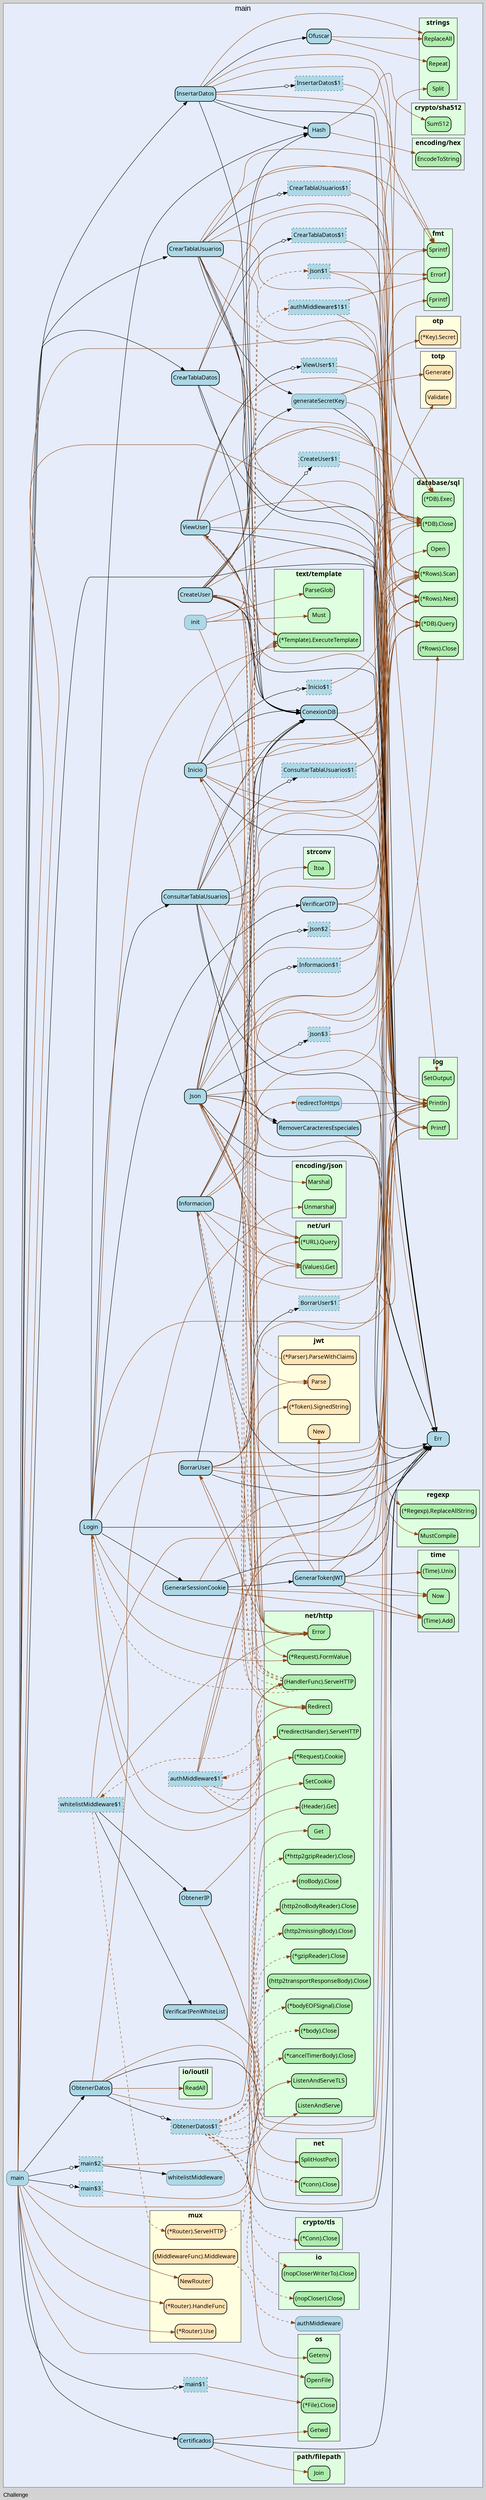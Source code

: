 digraph gocallvis {
    label="Challenge";
    labeljust="l";
    fontname="Arial";
    fontsize="14";
    rankdir="LR";
    bgcolor="lightgray";
    style="solid";
    penwidth="0.5";
    pad="0.0";
    nodesep="0.35";

    node [shape="box" style="filled,rounded" fillcolor="honeydew" fontname="Verdana" penwidth="1.0" margin="0.05,0.0"];
    edge [minlen="2"]

    subgraph "cluster_focus" {
        bgcolor="#e6ecfa";
label="main";
labelloc="t";
labeljust="c";
fontsize="18";
        
        "Challenge.Json$1" [ style="dotted,filled" tooltip="Challenge.Json$1 | defined in main.go:708\nat main.go:711: calling [fmt.Errorf]\nat main.go:709: calling [log.Println]" fillcolor="lightblue" label="Json$1" ]
        "Challenge.authMiddleware$1$1" [ fillcolor="lightblue" label="authMiddleware$1$1" style="dotted,filled" tooltip="Challenge.authMiddleware$1$1 | defined in main.go:254\nat main.go:256: calling [log.Println]\nat main.go:258: calling [fmt.Errorf]" ]
        "Challenge.Ofuscar" [ tooltip="Challenge.Ofuscar | defined in main.go:153\nat main.go:156: calling [strings.Repeat]\nat main.go:155: calling [strings.ReplaceAll]" fillcolor="lightblue" label="Ofuscar" penwidth="1.5" ]
        "Challenge.CreateUser" [ fillcolor="lightblue" label="CreateUser" penwidth="1.5" tooltip="Challenge.CreateUser | defined in main.go:458\nat main.go:461: calling [Challenge.ConexionDB]\nat main.go:462: calling [Challenge.CreateUser$1]\nat main.go:471: calling [Challenge.generateSecretKey]\nat main.go:465: calling [(*net/http.Request).FormValue]\nat main.go:466: calling [(*net/http.Request).FormValue]\nat main.go:467: calling [(*net/http.Request).FormValue]\nat main.go:468: calling [Challenge.Hash]\nat main.go:472: calling [Challenge.Err]\nat main.go:477: calling [Challenge.Err]\nat main.go:476: calling [log.Printf]\nat main.go:473: calling [fmt.Sprintf]\nat main.go:480: calling [(*text/template.Template).ExecuteTemplate]\nat main.go:482: calling [net/http.Error]\nat main.go:483: calling [log.Println]\nat main.go:469: calling [log.Println]\nat main.go:475: calling [(*database/sql.DB).Exec]" ]
        "Challenge.ConexionDB" [ penwidth="1.5" tooltip="Challenge.ConexionDB | defined in main.go:147\nat main.go:148: calling [database/sql.Open]\nat main.go:149: calling [log.Println]\nat main.go:150: calling [Challenge.Err]" fillcolor="lightblue" label="ConexionDB" ]
        "Challenge.Err" [ fillcolor="lightblue" label="Err" penwidth="1.5" tooltip="Challenge.Err | defined in main.go:142\nat main.go:144: calling [log.Println]" ]
        "Challenge.CreateUser$1" [ label="CreateUser$1" style="dotted,filled" tooltip="Challenge.CreateUser$1 | defined in main.go:462\nat main.go:463: calling [(*database/sql.DB).Close]" fillcolor="lightblue" ]
        "Challenge.Hash" [ fillcolor="lightblue" label="Hash" penwidth="1.5" tooltip="Challenge.Hash | defined in main.go:160\nat main.go:161: calling [crypto/sha512.Sum512]\nat main.go:162: calling [encoding/hex.EncodeToString]" ]
        "Challenge.generateSecretKey" [ penwidth="0.5" tooltip="Challenge.generateSecretKey | defined in main.go:304\nat main.go:311: calling [(*github.com/pquerna/otp.Key).Secret]\nat main.go:312: calling [(*github.com/pquerna/otp.Key).Secret]\nat main.go:314: calling [(*github.com/pquerna/otp.Key).Secret]\nat main.go:313: calling [log.Println]\nat main.go:305: calling [github.com/pquerna/otp/totp.Generate]\nat main.go:309: calling [Challenge.Err]" fillcolor="lightblue" label="generateSecretKey" ]
        "Challenge.Login" [ fillcolor="lightblue" label="Login" penwidth="1.5" tooltip="Challenge.Login | defined in main.go:205\nat main.go:217: calling [Challenge.GenerarSessionCookie]\nat main.go:214: calling [Challenge.VerificarOTP]\nat main.go:236: calling [(*text/template.Template).ExecuteTemplate]\nat main.go:220: calling [Challenge.Err]\nat main.go:226: calling [Challenge.Err]\nat main.go:212: calling [Challenge.ConsultarTablaUsuarios]\nat main.go:221: calling [net/http.Redirect]\nat main.go:227: calling [net/http.Redirect]\nat main.go:233: calling [log.Println]\nat main.go:211: calling [Challenge.Hash]\nat main.go:210: calling [log.Printf]\nat main.go:222: calling [log.Printf]\nat main.go:228: calling [log.Printf]\nat main.go:219: calling [net/http.SetCookie]\nat main.go:225: calling [net/http.SetCookie]\nat main.go:232: calling [net/http.Error]\nat main.go:207: calling [(*net/http.Request).FormValue]\nat main.go:208: calling [(*net/http.Request).FormValue]\nat main.go:209: calling [(*net/http.Request).FormValue]" ]
        "Challenge.ConsultarTablaUsuarios" [ fillcolor="lightblue" label="ConsultarTablaUsuarios" penwidth="1.5" tooltip="Challenge.ConsultarTablaUsuarios | defined in main.go:532\nat main.go:548: calling [(*database/sql.Rows).Scan]\nat main.go:547: calling [(*database/sql.Rows).Next]\nat main.go:543: calling [log.Printf]\nat main.go:552: calling [fmt.Sprintf]\nat main.go:553: calling [fmt.Sprintf]\nat main.go:554: calling [fmt.Sprintf]\nat main.go:533: calling [Challenge.ConexionDB]\nat main.go:544: calling [(*database/sql.DB).Query]\nat main.go:534: calling [Challenge.ConsultarTablaUsuarios$1]\nat main.go:545: calling [Challenge.Err]\nat main.go:549: calling [Challenge.Err]\nat main.go:538: calling [Challenge.RemoverCaracteresEspeciales]\nat main.go:554: calling [strconv.Itoa]" ]
        "Challenge.ConsultarTablaUsuarios$1" [ tooltip="Challenge.ConsultarTablaUsuarios$1 | defined in main.go:534\nat main.go:535: calling [(*database/sql.DB).Close]" fillcolor="lightblue" label="ConsultarTablaUsuarios$1" style="dotted,filled" ]
        "Challenge.RemoverCaracteresEspeciales" [ label="RemoverCaracteresEspeciales" penwidth="1.5" tooltip="Challenge.RemoverCaracteresEspeciales | defined in main.go:166\nat main.go:170: calling [log.Println]\nat main.go:168: calling [regexp.MustCompile]\nat main.go:169: calling [(*regexp.Regexp).ReplaceAllString]" fillcolor="lightblue" ]
        "Challenge.VerificarOTP" [ fillcolor="lightblue" label="VerificarOTP" penwidth="1.5" tooltip="Challenge.VerificarOTP | defined in main.go:316\nat main.go:323: calling [log.Println]\nat main.go:317: calling [github.com/pquerna/otp/totp.Validate]" ]
        "Challenge.GenerarTokenJWT" [ tooltip="Challenge.GenerarTokenJWT | defined in main.go:190\nat main.go:202: calling [log.Println]\nat main.go:200: calling [(*github.com/golang-jwt/jwt.Token).SignedString]\nat main.go:192: calling [github.com/golang-jwt/jwt.New]\nat main.go:198: calling [time.Now]\nat main.go:198: calling [(time.Time).Add]\nat main.go:201: calling [Challenge.Err]\nat main.go:198: calling [(time.Time).Unix]" fillcolor="lightblue" label="GenerarTokenJWT" penwidth="1.5" ]
        "Challenge.GenerarSessionCookie" [ tooltip="Challenge.GenerarSessionCookie | defined in main.go:173\nat main.go:175: calling [Challenge.GenerarTokenJWT]\nat main.go:184: calling [time.Now]\nat main.go:187: calling [log.Println]\nat main.go:184: calling [(time.Time).Add]\nat main.go:176: calling [Challenge.Err]" fillcolor="lightblue" label="GenerarSessionCookie" penwidth="1.5" ]
        "Challenge.Inicio" [ penwidth="1.5" tooltip="Challenge.Inicio | defined in main.go:606\nat main.go:613: calling [(*database/sql.DB).Query]\nat main.go:646: calling [(*text/template.Template).ExecuteTemplate]\nat main.go:615: calling [log.Println]\nat main.go:649: calling [log.Println]\nat main.go:617: calling [(*database/sql.Rows).Scan]\nat main.go:609: calling [Challenge.Inicio$1]\nat main.go:648: calling [net/http.Error]\nat main.go:616: calling [(*database/sql.Rows).Next]\nat main.go:608: calling [Challenge.ConexionDB]\nat main.go:614: calling [Challenge.Err]\nat main.go:618: calling [Challenge.Err]" fillcolor="lightblue" label="Inicio" ]
        "Challenge.Inicio$1" [ label="Inicio$1" style="dotted,filled" tooltip="Challenge.Inicio$1 | defined in main.go:609\nat main.go:610: calling [(*database/sql.DB).Close]" fillcolor="lightblue" ]
        "Challenge.Informacion" [ fillcolor="lightblue" label="Informacion" penwidth="1.5" tooltip="Challenge.Informacion | defined in main.go:652\nat main.go:654: calling [(net/url.Values).Get]\nat main.go:656: calling [Challenge.ConexionDB]\nat main.go:666: calling [(*database/sql.Rows).Scan]\nat main.go:657: calling [Challenge.Informacion$1]\nat main.go:665: calling [(*database/sql.Rows).Next]\nat main.go:695: calling [net/http.Error]\nat main.go:661: calling [(*database/sql.DB).Query]\nat main.go:654: calling [(*net/url.URL).Query]\nat main.go:693: calling [(*text/template.Template).ExecuteTemplate]\nat main.go:664: calling [log.Println]\nat main.go:696: calling [log.Println]\nat main.go:662: calling [Challenge.Err]\nat main.go:667: calling [Challenge.Err]" ]
        "Challenge.Informacion$1" [ style="dotted,filled" tooltip="Challenge.Informacion$1 | defined in main.go:657\nat main.go:658: calling [(*database/sql.DB).Close]" fillcolor="lightblue" label="Informacion$1" ]
        "Challenge.Json" [ fillcolor="lightblue" label="Json" penwidth="1.5" tooltip="Challenge.Json | defined in main.go:699\nat main.go:763: calling [encoding/json.Marshal]\nat main.go:702: calling [log.Println]\nat main.go:704: calling [log.Println]\nat main.go:718: calling [log.Println]\nat main.go:769: calling [log.Println]\nat main.go:724: calling [log.Println]\nat main.go:729: calling [log.Println]\nat main.go:731: calling [log.Printf]\nat main.go:705: calling [fmt.Fprintf]\nat main.go:765: calling [fmt.Fprintf]\nat main.go:700: calling [(*net/url.URL).Query]\nat main.go:701: calling [(*net/url.URL).Query]\nat main.go:742: calling [Challenge.Err]\nat main.go:751: calling [Challenge.Err]\nat main.go:764: calling [Challenge.Err]\nat main.go:741: calling [(*database/sql.DB).Query]\nat main.go:700: calling [(net/url.Values).Get]\nat main.go:701: calling [(net/url.Values).Get]\nat main.go:750: calling [(*database/sql.Rows).Scan]\nat main.go:736: calling [Challenge.ConexionDB]\nat main.go:708: calling [github.com/golang-jwt/jwt.Parse]\nat main.go:734: calling [Challenge.RemoverCaracteresEspeciales]\nat main.go:749: calling [(*database/sql.Rows).Next]\nat main.go:768: calling [net/http.Error]\nat main.go:737: calling [Challenge.Json$2]\nat main.go:743: calling [Challenge.Json$3]" ]
        "Challenge.Json$2" [ style="dotted,filled" tooltip="Challenge.Json$2 | defined in main.go:737\nat main.go:738: calling [(*database/sql.DB).Close]" fillcolor="lightblue" label="Json$2" ]
        "Challenge.Json$3" [ fillcolor="lightblue" label="Json$3" style="dotted,filled" tooltip="Challenge.Json$3 | defined in main.go:743\nat main.go:744: calling [(*database/sql.Rows).Close]" ]
        "Challenge.ViewUser" [ fillcolor="lightblue" label="ViewUser" penwidth="1.5" tooltip="Challenge.ViewUser | defined in main.go:486\nat main.go:488: calling [Challenge.ConexionDB]\nat main.go:498: calling [(*database/sql.Rows).Scan]\nat main.go:507: calling [(*text/template.Template).ExecuteTemplate]\nat main.go:492: calling [log.Println]\nat main.go:510: calling [log.Println]\nat main.go:495: calling [(*database/sql.DB).Query]\nat main.go:489: calling [Challenge.ViewUser$1]\nat main.go:496: calling [Challenge.Err]\nat main.go:499: calling [Challenge.Err]\nat main.go:497: calling [(*database/sql.Rows).Next]\nat main.go:509: calling [net/http.Error]" ]
        "Challenge.ViewUser$1" [ tooltip="Challenge.ViewUser$1 | defined in main.go:489\nat main.go:490: calling [(*database/sql.DB).Close]" fillcolor="lightblue" label="ViewUser$1" style="dotted,filled" ]
        "Challenge.BorrarUser" [ label="BorrarUser" penwidth="1.5" tooltip="Challenge.BorrarUser | defined in main.go:513\nat main.go:529: calling [log.Println]\nat main.go:518: calling [Challenge.BorrarUser$1]\nat main.go:515: calling [(*net/url.URL).Query]\nat main.go:516: calling [(*net/url.URL).Query]\nat main.go:517: calling [Challenge.ConexionDB]\nat main.go:528: calling [net/http.Error]\nat main.go:515: calling [(net/url.Values).Get]\nat main.go:516: calling [(net/url.Values).Get]\nat main.go:525: calling [net/http.Redirect]\nat main.go:522: calling [(*database/sql.DB).Query]\nat main.go:524: calling [log.Printf]\nat main.go:523: calling [Challenge.Err]" fillcolor="lightblue" ]
        "Challenge.BorrarUser$1" [ fillcolor="lightblue" label="BorrarUser$1" style="dotted,filled" tooltip="Challenge.BorrarUser$1 | defined in main.go:518\nat main.go:519: calling [(*database/sql.DB).Close]" ]
        "Challenge.redirectToHttps" [ fillcolor="lightblue" label="redirectToHttps" penwidth="0.5" tooltip="Challenge.redirectToHttps | defined in main.go:326\nat main.go:328: calling [log.Println]\nat main.go:327: calling [net/http.Redirect]" ]
        "Challenge.authMiddleware$1" [ fillcolor="lightblue" label="authMiddleware$1" style="dotted,filled" tooltip="Challenge.authMiddleware$1 | defined in main.go:239\nat main.go:247: calling [net/http.Redirect]\nat main.go:265: calling [net/http.Redirect]\nat main.go:271: calling [net/http.Redirect]\nat main.go:242: calling [(*net/http.Request).Cookie]\nat main.go:287: calling [(*net/http.redirectHandler).ServeHTTP]\nat main.go:243: calling [log.Println]\nat main.go:289: calling [log.Println]\nat main.go:248: calling [log.Println]\nat main.go:266: calling [log.Println]\nat main.go:272: calling [log.Println]\nat main.go:277: calling [log.Println]\nat main.go:282: calling [log.Println]\nat main.go:254: calling [github.com/golang-jwt/jwt.Parse]\nat main.go:284: calling [log.Printf]\nat main.go:287: calling [(net/http.HandlerFunc).ServeHTTP]" ]
        "Challenge.ObtenerIP" [ fillcolor="lightblue" label="ObtenerIP" penwidth="1.5" tooltip="Challenge.ObtenerIP | defined in main.go:781\nat main.go:784: calling [strings.Split]\nat main.go:782: calling [(net/http.Header).Get]\nat main.go:786: calling [net.SplitHostPort]" ]
        "Challenge.whitelistMiddleware$1" [ fillcolor="lightblue" label="whitelistMiddleware$1" style="dotted,filled" tooltip="Challenge.whitelistMiddleware$1 | defined in main.go:293\nat main.go:294: calling [Challenge.ObtenerIP]\nat main.go:295: calling [log.Printf]\nat main.go:301: calling [(*github.com/gorilla/mux.Router).ServeHTTP]\nat main.go:297: calling [net/http.Error]\nat main.go:296: calling [Challenge.VerificarIPenWhiteList]" ]
        "Challenge.VerificarIPenWhiteList" [ fillcolor="lightblue" label="VerificarIPenWhiteList" penwidth="1.5" tooltip="Challenge.VerificarIPenWhiteList | defined in main.go:792\nat main.go:805: calling [log.Printf]\nat main.go:801: calling [log.Printf]" ]
        "Challenge.authMiddleware" [ fillcolor="lightblue" label="authMiddleware" penwidth="0.5" tooltip="Challenge.authMiddleware | defined in main.go:238" ]
        "Challenge.init" [ fillcolor="lightblue" label="init" penwidth="0.5" tooltip="Challenge.init | defined in .:0\nat main.go:46: calling [text/template.Must]\nat main.go:28: calling [os.Getenv]\nat main.go:29: calling [os.Getenv]\nat main.go:30: calling [os.Getenv]\nat main.go:31: calling [os.Getenv]\nat main.go:32: calling [os.Getenv]\nat main.go:33: calling [os.Getenv]\nat main.go:34: calling [os.Getenv]\nat main.go:35: calling [os.Getenv]\nat main.go:36: calling [fmt.Sprintf]\nat main.go:46: calling [text/template.ParseGlob]" ]
        "Challenge.main" [ penwidth="0.5" tooltip="Challenge.main | defined in main.go:330\nat main.go:357: calling [Challenge.main$2]\nat main.go:339: calling [Challenge.ObtenerDatos]\nat main.go:334: calling [Challenge.main$1]\nat main.go:341: calling [Challenge.CrearTablaDatos]\nat main.go:345: calling [github.com/gorilla/mux.NewRouter]\nat main.go:347: calling [github.com/gorilla/mux.NewRouter]\nat main.go:360: calling [log.Println]\nat main.go:342: calling [Challenge.InsertarDatos]\nat main.go:333: calling [Challenge.Err]\nat main.go:332: calling [os.OpenFile]\nat main.go:340: calling [Challenge.CrearTablaUsuarios]\nat main.go:361: calling [Challenge.main$3]\nat main.go:346: calling [(*github.com/gorilla/mux.Router).Use]\nat main.go:337: calling [log.SetOutput]\nat main.go:343: calling [Challenge.Certificados]\nat main.go:349: calling [(*github.com/gorilla/mux.Router).HandleFunc]\nat main.go:350: calling [(*github.com/gorilla/mux.Router).HandleFunc]\nat main.go:351: calling [(*github.com/gorilla/mux.Router).HandleFunc]\nat main.go:352: calling [(*github.com/gorilla/mux.Router).HandleFunc]\nat main.go:353: calling [(*github.com/gorilla/mux.Router).HandleFunc]\nat main.go:354: calling [(*github.com/gorilla/mux.Router).HandleFunc]\nat main.go:355: calling [(*github.com/gorilla/mux.Router).HandleFunc]\nat main.go:364: calling [net/http.ListenAndServe]" fillcolor="lightblue" label="main" ]
        "Challenge.main$1" [ fillcolor="lightblue" label="main$1" style="dotted,filled" tooltip="Challenge.main$1 | defined in main.go:334\nat main.go:335: calling [(*os.File).Close]" ]
        "Challenge.ObtenerDatos" [ fillcolor="lightblue" label="ObtenerDatos" penwidth="1.5" tooltip="Challenge.ObtenerDatos | defined in main.go:367\nat main.go:369: calling [Challenge.Err]\nat main.go:375: calling [Challenge.Err]\nat main.go:378: calling [Challenge.Err]\nat main.go:370: calling [Challenge.ObtenerDatos$1]\nat main.go:374: calling [io/ioutil.ReadAll]\nat main.go:368: calling [net/http.Get]\nat main.go:376: calling [log.Printf]\nat main.go:377: calling [encoding/json.Unmarshal]" ]
        "Challenge.ObtenerDatos$1" [ fillcolor="lightblue" label="ObtenerDatos$1" style="dotted,filled" tooltip="Challenge.ObtenerDatos$1 | defined in main.go:370\nat main.go:371: calling [(net/http.http2missingBody).Close]\nat main.go:371: calling [(*net/http.bodyEOFSignal).Close]\nat main.go:371: calling [(*net.conn).Close]\nat main.go:371: calling [(*net/http.cancelTimerBody).Close]\nat main.go:371: calling [(net/http.http2transportResponseBody).Close]\nat main.go:371: calling [(io.nopCloserWriterTo).Close]\nat main.go:371: calling [(*net/http.body).Close]\nat main.go:371: calling [(io.nopCloser).Close]\nat main.go:371: calling [(*net/http.gzipReader).Close]\nat main.go:371: calling [(net/http.noBody).Close]\nat main.go:371: calling [(net/http.http2noBodyReader).Close]\nat main.go:371: calling [(*net/http.http2gzipReader).Close]\nat main.go:371: calling [(*crypto/tls.Conn).Close]" ]
        "Challenge.CrearTablaUsuarios" [ fillcolor="lightblue" label="CrearTablaUsuarios" penwidth="1.5" tooltip="Challenge.CrearTablaUsuarios | defined in main.go:414\nat main.go:435: calling [(*database/sql.Rows).Scan]\nat main.go:428: calling [Challenge.Err]\nat main.go:436: calling [Challenge.Err]\nat main.go:443: calling [Challenge.Err]\nat main.go:448: calling [Challenge.Err]\nat main.go:454: calling [Challenge.Err]\nat main.go:442: calling [Challenge.generateSecretKey]\nat main.go:419: calling [log.Println]\nat main.go:427: calling [(*database/sql.DB).Exec]\nat main.go:446: calling [(*database/sql.DB).Exec]\nat main.go:453: calling [(*database/sql.DB).Exec]\nat main.go:415: calling [Challenge.ConexionDB]\nat main.go:439: calling [fmt.Sprintf]\nat main.go:444: calling [fmt.Sprintf]\nat main.go:451: calling [fmt.Sprintf]\nat main.go:434: calling [(*database/sql.Rows).Next]\nat main.go:432: calling [(*database/sql.DB).Query]\nat main.go:440: calling [log.Printf]\nat main.go:447: calling [log.Printf]\nat main.go:452: calling [log.Printf]\nat main.go:416: calling [Challenge.CrearTablaUsuarios$1]" ]
        "Challenge.CrearTablaUsuarios$1" [ fillcolor="lightblue" label="CrearTablaUsuarios$1" style="dotted,filled" tooltip="Challenge.CrearTablaUsuarios$1 | defined in main.go:416\nat main.go:417: calling [(*database/sql.DB).Close]" ]
        "Challenge.CrearTablaDatos" [ tooltip="Challenge.CrearTablaDatos | defined in main.go:380\nat main.go:412: calling [Challenge.Err]\nat main.go:381: calling [Challenge.ConexionDB]\nat main.go:385: calling [log.Println]\nat main.go:382: calling [Challenge.CrearTablaDatos$1]\nat main.go:411: calling [(*database/sql.DB).Exec]" fillcolor="lightblue" label="CrearTablaDatos" penwidth="1.5" ]
        "Challenge.CrearTablaDatos$1" [ label="CrearTablaDatos$1" style="dotted,filled" tooltip="Challenge.CrearTablaDatos$1 | defined in main.go:382\nat main.go:383: calling [(*database/sql.DB).Close]" fillcolor="lightblue" ]
        "Challenge.InsertarDatos" [ label="InsertarDatos" penwidth="1.5" tooltip="Challenge.InsertarDatos | defined in main.go:558\nat main.go:574: calling [strings.ReplaceAll]\nat main.go:571: calling [Challenge.Ofuscar]\nat main.go:572: calling [Challenge.Ofuscar]\nat main.go:567: calling [log.Println]\nat main.go:565: calling [(*database/sql.DB).Exec]\nat main.go:600: calling [(*database/sql.DB).Exec]\nat main.go:560: calling [Challenge.ConexionDB]\nat main.go:577: calling [fmt.Sprintf]\nat main.go:566: calling [Challenge.Err]\nat main.go:601: calling [Challenge.Err]\nat main.go:561: calling [Challenge.InsertarDatos$1]\nat main.go:574: calling [Challenge.Hash]\nat main.go:575: calling [Challenge.Hash]" fillcolor="lightblue" ]
        "Challenge.InsertarDatos$1" [ style="dotted,filled" tooltip="Challenge.InsertarDatos$1 | defined in main.go:561\nat main.go:562: calling [(*database/sql.DB).Close]" fillcolor="lightblue" label="InsertarDatos$1" ]
        "Challenge.Certificados" [ fillcolor="lightblue" label="Certificados" penwidth="1.5" tooltip="Challenge.Certificados | defined in main.go:774\nat main.go:775: calling [os.Getwd]\nat main.go:776: calling [Challenge.Err]\nat main.go:777: calling [path/filepath.Join]\nat main.go:778: calling [path/filepath.Join]" ]
        "Challenge.main$2" [ fillcolor="lightblue" label="main$2" style="dotted,filled" tooltip="Challenge.main$2 | defined in main.go:357\nat main.go:358: calling [net/http.ListenAndServeTLS]\nat main.go:358: calling [Challenge.whitelistMiddleware]" ]
        "Challenge.whitelistMiddleware" [ fillcolor="lightblue" label="whitelistMiddleware" penwidth="0.5" tooltip="Challenge.whitelistMiddleware | defined in main.go:292" ]
        "Challenge.main$3" [ label="main$3" style="dotted,filled" tooltip="Challenge.main$3 | defined in main.go:361\nat main.go:362: calling [net/http.ListenAndServeTLS]" fillcolor="lightblue" ]
        
        subgraph "cluster_crypto/sha512" {
        label="crypto/sha512";
tooltip="package: crypto/sha512";
rank="sink";
URL="/?f=crypto/sha512";
penwidth="0.8";
fontsize="16";
style="filled";
fillcolor="#E0FFE1";
fontname="Tahoma bold";
        
        "crypto/sha512.Sum512" [ penwidth="1.5" tooltip="crypto/sha512.Sum512 | defined in sha512.go:343" fillcolor="#adedad" label="Sum512" ]
        
    }

        subgraph "cluster_crypto/tls" {
        rank="sink";
tooltip="package: crypto/tls";
fontsize="16";
fillcolor="#E0FFE1";
fontname="Tahoma bold";
label="crypto/tls";
URL="/?f=crypto/tls";
penwidth="0.8";
style="filled";
        
        "(*crypto/tls.Conn).Close" [ fillcolor="#adedad" label="(*Conn).Close" penwidth="1.5" tooltip="(*crypto/tls.Conn).Close | defined in conn.go:1346" ]
        
    }

        subgraph "cluster_database/sql" {
        style="filled";
fillcolor="#E0FFE1";
fontname="Tahoma bold";
rank="sink";
URL="/?f=database/sql";
tooltip="package: database/sql";
fontsize="16";
label="database/sql";
penwidth="0.8";
        
        "database/sql.Open" [ fillcolor="#adedad" label="Open" penwidth="1.5" tooltip="database/sql.Open | defined in sql.go:813" ]
        "(*database/sql.DB).Close" [ fillcolor="#adedad" label="(*DB).Close" penwidth="1.5" tooltip="(*database/sql.DB).Close | defined in sql.go:876" ]
        "(*database/sql.DB).Exec" [ penwidth="1.5" tooltip="(*database/sql.DB).Exec | defined in sql.go:1646" fillcolor="#adedad" label="(*DB).Exec" ]
        "(*database/sql.DB).Query" [ label="(*DB).Query" penwidth="1.5" tooltip="(*database/sql.DB).Query | defined in sql.go:1716" fillcolor="#adedad" ]
        "(*database/sql.Rows).Scan" [ fillcolor="#adedad" label="(*Rows).Scan" penwidth="1.5" tooltip="(*database/sql.Rows).Scan | defined in sql.go:3232" ]
        "(*database/sql.Rows).Next" [ fillcolor="#adedad" label="(*Rows).Next" penwidth="1.5" tooltip="(*database/sql.Rows).Next | defined in sql.go:2949" ]
        "(*database/sql.Rows).Close" [ tooltip="(*database/sql.Rows).Close | defined in sql.go:3269" fillcolor="#adedad" label="(*Rows).Close" penwidth="1.5" ]
        
    }

        subgraph "cluster_encoding/hex" {
        style="filled";
fillcolor="#E0FFE1";
tooltip="package: encoding/hex";
penwidth="0.8";
fontsize="16";
fontname="Tahoma bold";
rank="sink";
label="encoding/hex";
URL="/?f=encoding/hex";
        
        "encoding/hex.EncodeToString" [ fillcolor="#adedad" label="EncodeToString" penwidth="1.5" tooltip="encoding/hex.EncodeToString | defined in hex.go:106" ]
        
    }

        subgraph "cluster_encoding/json" {
        label="encoding/json";
URL="/?f=encoding/json";
fontsize="16";
fillcolor="#E0FFE1";
fontname="Tahoma bold";
rank="sink";
penwidth="0.8";
style="filled";
tooltip="package: encoding/json";
        
        "encoding/json.Marshal" [ penwidth="1.5" tooltip="encoding/json.Marshal | defined in encode.go:157" fillcolor="#adedad" label="Marshal" ]
        "encoding/json.Unmarshal" [ fillcolor="#adedad" label="Unmarshal" penwidth="1.5" tooltip="encoding/json.Unmarshal | defined in decode.go:97" ]
        
    }

        subgraph "cluster_fmt" {
        fillcolor="#E0FFE1";
fontname="Tahoma bold";
label="fmt";
URL="/?f=fmt";
tooltip="package: fmt";
penwidth="0.8";
style="filled";
rank="sink";
fontsize="16";
        
        "fmt.Errorf" [ tooltip="fmt.Errorf | defined in errors.go:22" fillcolor="#adedad" label="Errorf" penwidth="1.5" ]
        "fmt.Sprintf" [ tooltip="fmt.Sprintf | defined in print.go:237" fillcolor="#adedad" label="Sprintf" penwidth="1.5" ]
        "fmt.Fprintf" [ tooltip="fmt.Fprintf | defined in print.go:222" fillcolor="#adedad" label="Fprintf" penwidth="1.5" ]
        
    }

        subgraph "cluster_github.com/golang-jwt/jwt" {
        fontsize="16";
fontname="Tahoma bold";
rank="sink";
label="jwt";
URL="/?f=github.com/golang-jwt/jwt";
tooltip="package: github.com/golang-jwt/jwt";
penwidth="0.8";
fillcolor="lightyellow";
style="filled";
        
        "(*github.com/golang-jwt/jwt.Parser).ParseWithClaims" [ label="(*Parser).ParseWithClaims" penwidth="1.5" tooltip="(*github.com/golang-jwt/jwt.Parser).ParseWithClaims | defined in parser.go:23\nat parser.go:51: calling [Challenge.authMiddleware$1$1]\nat parser.go:51: calling [Challenge.Json$1]" fillcolor="moccasin" ]
        "github.com/golang-jwt/jwt.New" [ fillcolor="moccasin" label="New" penwidth="1.5" tooltip="github.com/golang-jwt/jwt.New | defined in token.go:33" ]
        "(*github.com/golang-jwt/jwt.Token).SignedString" [ fillcolor="moccasin" label="(*Token).SignedString" penwidth="1.5" tooltip="(*github.com/golang-jwt/jwt.Token).SignedString | defined in token.go:49" ]
        "github.com/golang-jwt/jwt.Parse" [ penwidth="1.5" tooltip="github.com/golang-jwt/jwt.Parse | defined in token.go:88" fillcolor="moccasin" label="Parse" ]
        
    }

        subgraph "cluster_github.com/gorilla/mux" {
        tooltip="package: github.com/gorilla/mux";
penwidth="0.8";
fontsize="16";
style="filled";
fontname="Tahoma bold";
fillcolor="lightyellow";
rank="sink";
label="mux";
URL="/?f=github.com/gorilla/mux";
        
        "(github.com/gorilla/mux.MiddlewareFunc).Middleware" [ fillcolor="moccasin" label="(MiddlewareFunc).Middleware" penwidth="1.5" tooltip="(github.com/gorilla/mux.MiddlewareFunc).Middleware | defined in middleware.go:19\nat middleware.go:20: calling [Challenge.authMiddleware]" ]
        "(*github.com/gorilla/mux.Router).ServeHTTP" [ fillcolor="moccasin" label="(*Router).ServeHTTP" penwidth="1.5" tooltip="(*github.com/gorilla/mux.Router).ServeHTTP | defined in mux.go:173\nat mux.go:210: calling [(net/http.HandlerFunc).ServeHTTP]" ]
        "github.com/gorilla/mux.NewRouter" [ fillcolor="moccasin" label="NewRouter" penwidth="1.5" tooltip="github.com/gorilla/mux.NewRouter | defined in mux.go:25" ]
        "(*github.com/gorilla/mux.Router).Use" [ penwidth="1.5" tooltip="(*github.com/gorilla/mux.Router).Use | defined in middleware.go:24" fillcolor="moccasin" label="(*Router).Use" ]
        "(*github.com/gorilla/mux.Router).HandleFunc" [ fillcolor="moccasin" label="(*Router).HandleFunc" penwidth="1.5" tooltip="(*github.com/gorilla/mux.Router).HandleFunc | defined in mux.go:298" ]
        
    }

        subgraph "cluster_github.com/pquerna/otp" {
        fillcolor="lightyellow";
label="otp";
penwidth="0.8";
style="filled";
fontname="Tahoma bold";
rank="sink";
URL="/?f=github.com/pquerna/otp";
tooltip="package: github.com/pquerna/otp";
fontsize="16";
        
        "(*github.com/pquerna/otp.Key).Secret" [ label="(*Key).Secret" penwidth="1.5" tooltip="(*github.com/pquerna/otp.Key).Secret | defined in otp.go:134" fillcolor="moccasin" ]
        
    }

        subgraph "cluster_github.com/pquerna/otp/totp" {
        fillcolor="lightyellow";
fontname="Tahoma bold";
rank="sink";
URL="/?f=github.com/pquerna/otp/totp";
tooltip="package: github.com/pquerna/otp/totp";
penwidth="0.8";
style="filled";
label="totp";
fontsize="16";
        
        "github.com/pquerna/otp/totp.Generate" [ fillcolor="moccasin" label="Generate" penwidth="1.5" tooltip="github.com/pquerna/otp/totp.Generate | defined in totp.go:154" ]
        "github.com/pquerna/otp/totp.Validate" [ fillcolor="moccasin" label="Validate" penwidth="1.5" tooltip="github.com/pquerna/otp/totp.Validate | defined in totp.go:37" ]
        
    }

        subgraph "cluster_io" {
        fillcolor="#E0FFE1";
fontname="Tahoma bold";
label="io";
tooltip="package: io";
style="filled";
fontsize="16";
rank="sink";
URL="/?f=io";
penwidth="0.8";
        
        "(io.nopCloser).Close" [ label="(nopCloser).Close" penwidth="1.5" tooltip="(io.nopCloser).Close | defined in io.go:678" fillcolor="#adedad" ]
        "(io.nopCloserWriterTo).Close" [ penwidth="1.5" tooltip="(io.nopCloserWriterTo).Close | defined in io.go:684" fillcolor="#adedad" label="(nopCloserWriterTo).Close" ]
        
    }

        subgraph "cluster_io/ioutil" {
        fontname="Tahoma bold";
penwidth="0.8";
style="filled";
fillcolor="#E0FFE1";
URL="/?f=io/ioutil";
tooltip="package: io/ioutil";
fontsize="16";
rank="sink";
label="io/ioutil";
        
        "io/ioutil.ReadAll" [ penwidth="1.5" tooltip="io/ioutil.ReadAll | defined in ioutil.go:26" fillcolor="#adedad" label="ReadAll" ]
        
    }

        subgraph "cluster_log" {
        fontsize="16";
style="filled";
rank="sink";
label="log";
penwidth="0.8";
fontname="Tahoma bold";
URL="/?f=log";
tooltip="package: log";
fillcolor="#E0FFE1";
        
        "log.Println" [ fillcolor="#adedad" label="Println" penwidth="1.5" tooltip="log.Println | defined in log.go:355" ]
        "log.Printf" [ fillcolor="#adedad" label="Printf" penwidth="1.5" tooltip="log.Printf | defined in log.go:346" ]
        "log.SetOutput" [ fillcolor="#adedad" label="SetOutput" penwidth="1.5" tooltip="log.SetOutput | defined in log.go:302" ]
        
    }

        subgraph "cluster_net" {
        penwidth="0.8";
style="filled";
fillcolor="#E0FFE1";
rank="sink";
fontsize="16";
fontname="Tahoma bold";
label="net";
URL="/?f=net";
tooltip="package: net";
        
        "net.SplitHostPort" [ tooltip="net.SplitHostPort | defined in ipsock.go:164" fillcolor="#adedad" label="SplitHostPort" penwidth="1.5" ]
        "(*net.conn).Close" [ fillcolor="#adedad" label="(*conn).Close" penwidth="1.5" tooltip="(*net.conn).Close | defined in net.go:203" ]
        
    }

        subgraph "cluster_net/http" {
        label="net/http";
tooltip="package: net/http";
penwidth="0.8";
fontsize="16";
style="filled";
fillcolor="#E0FFE1";
fontname="Tahoma bold";
rank="sink";
URL="/?f=net/http";
        
        "net/http.Error" [ fillcolor="#adedad" label="Error" penwidth="1.5" tooltip="net/http.Error | defined in server.go:2131" ]
        "(*net/http.Request).FormValue" [ fillcolor="#adedad" label="(*Request).FormValue" penwidth="1.5" tooltip="(*net/http.Request).FormValue | defined in request.go:1370" ]
        "net/http.SetCookie" [ fillcolor="#adedad" label="SetCookie" penwidth="1.5" tooltip="net/http.SetCookie | defined in cookie.go:169" ]
        "net/http.Redirect" [ fillcolor="#adedad" label="Redirect" penwidth="1.5" tooltip="net/http.Redirect | defined in server.go:2182" ]
        "(net/http.HandlerFunc).ServeHTTP" [ tooltip="(net/http.HandlerFunc).ServeHTTP | defined in server.go:2121\nat server.go:2122: calling [Challenge.whitelistMiddleware$1]\nat server.go:2122: calling [Challenge.Informacion]\nat server.go:2122: calling [Challenge.redirectToHttps]\nat server.go:2122: calling [Challenge.Inicio]\nat server.go:2122: calling [Challenge.Login]\nat server.go:2122: calling [Challenge.CreateUser]\nat server.go:2122: calling [Challenge.BorrarUser]\nat server.go:2122: calling [Challenge.ViewUser]\nat server.go:2122: calling [Challenge.Json]\nat server.go:2122: calling [Challenge.authMiddleware$1]" fillcolor="#adedad" label="(HandlerFunc).ServeHTTP" penwidth="1.5" ]
        "(*net/http.Request).Cookie" [ fillcolor="#adedad" label="(*Request).Cookie" penwidth="1.5" tooltip="(*net/http.Request).Cookie | defined in request.go:421" ]
        "(*net/http.redirectHandler).ServeHTTP" [ fillcolor="#adedad" label="(*redirectHandler).ServeHTTP" penwidth="1.5" tooltip="(*net/http.redirectHandler).ServeHTTP | defined in server.go:2257" ]
        "(net/http.Header).Get" [ label="(Header).Get" penwidth="1.5" tooltip="(net/http.Header).Get | defined in header.go:49" fillcolor="#adedad" ]
        "net/http.Get" [ fillcolor="#adedad" label="Get" penwidth="1.5" tooltip="net/http.Get | defined in client.go:448" ]
        "(*net/http.body).Close" [ fillcolor="#adedad" label="(*body).Close" penwidth="1.5" tooltip="(*net/http.body).Close | defined in transfer.go:967" ]
        "(*net/http.bodyEOFSignal).Close" [ fillcolor="#adedad" label="(*bodyEOFSignal).Close" penwidth="1.5" tooltip="(*net/http.bodyEOFSignal).Close | defined in transport.go:2804" ]
        "(net/http.http2transportResponseBody).Close" [ tooltip="(net/http.http2transportResponseBody).Close | defined in h2_bundle.go:9528" fillcolor="#adedad" label="(http2transportResponseBody).Close" penwidth="1.5" ]
        "(*net/http.gzipReader).Close" [ fillcolor="#adedad" label="(*gzipReader).Close" penwidth="1.5" tooltip="(*net/http.gzipReader).Close | defined in transport.go:2859" ]
        "(net/http.http2missingBody).Close" [ label="(http2missingBody).Close" penwidth="1.5" tooltip="(net/http.http2missingBody).Close | defined in h2_bundle.go:9981" fillcolor="#adedad" ]
        "(net/http.http2noBodyReader).Close" [ fillcolor="#adedad" label="(http2noBodyReader).Close" penwidth="1.5" tooltip="(net/http.http2noBodyReader).Close | defined in h2_bundle.go:9975" ]
        "(net/http.noBody).Close" [ penwidth="1.5" tooltip="(net/http.noBody).Close | defined in http.go:109" fillcolor="#adedad" label="(noBody).Close" ]
        "(*net/http.http2gzipReader).Close" [ fillcolor="#adedad" label="(*http2gzipReader).Close" penwidth="1.5" tooltip="(*net/http.http2gzipReader).Close | defined in h2_bundle.go:10023" ]
        "(*net/http.cancelTimerBody).Close" [ tooltip="(*net/http.cancelTimerBody).Close | defined in client.go:971" fillcolor="#adedad" label="(*cancelTimerBody).Close" penwidth="1.5" ]
        "net/http.ListenAndServeTLS" [ penwidth="1.5" tooltip="net/http.ListenAndServeTLS | defined in server.go:3250" fillcolor="#adedad" label="ListenAndServeTLS" ]
        "net/http.ListenAndServe" [ tooltip="net/http.ListenAndServe | defined in server.go:3240" fillcolor="#adedad" label="ListenAndServe" penwidth="1.5" ]
        
    }

        subgraph "cluster_net/url" {
        penwidth="0.8";
style="filled";
rank="sink";
tooltip="package: net/url";
fontsize="16";
fillcolor="#E0FFE1";
fontname="Tahoma bold";
label="net/url";
URL="/?f=net/url";
        
        "(*net/url.URL).Query" [ fillcolor="#adedad" label="(*URL).Query" penwidth="1.5" tooltip="(*net/url.URL).Query | defined in url.go:1117" ]
        "(net/url.Values).Get" [ fillcolor="#adedad" label="(Values).Get" penwidth="1.5" tooltip="(net/url.Values).Get | defined in url.go:885" ]
        
    }

        subgraph "cluster_os" {
        fontsize="16";
fontname="Tahoma bold";
rank="sink";
penwidth="0.8";
style="filled";
fillcolor="#E0FFE1";
label="os";
URL="/?f=os";
tooltip="package: os";
        
        "os.Getenv" [ tooltip="os.Getenv | defined in env.go:101" fillcolor="#adedad" label="Getenv" penwidth="1.5" ]
        "os.OpenFile" [ fillcolor="#adedad" label="OpenFile" penwidth="1.5" tooltip="os.OpenFile | defined in file.go:324" ]
        "(*os.File).Close" [ tooltip="(*os.File).Close | defined in file_posix.go:21" fillcolor="#adedad" label="(*File).Close" penwidth="1.5" ]
        "os.Getwd" [ penwidth="1.5" tooltip="os.Getwd | defined in getwd.go:22" fillcolor="#adedad" label="Getwd" ]
        
    }

        subgraph "cluster_path/filepath" {
        tooltip="package: path/filepath";
penwidth="0.8";
fontsize="16";
style="filled";
rank="sink";
URL="/?f=path/filepath";
fillcolor="#E0FFE1";
fontname="Tahoma bold";
label="path/filepath";
        
        "path/filepath.Join" [ fillcolor="#adedad" label="Join" penwidth="1.5" tooltip="path/filepath.Join | defined in path.go:265" ]
        
    }

        subgraph "cluster_regexp" {
        URL="/?f=regexp";
fontsize="16";
style="filled";
fontname="Tahoma bold";
rank="sink";
label="regexp";
penwidth="0.8";
fillcolor="#E0FFE1";
tooltip="package: regexp";
        
        "regexp.MustCompile" [ fillcolor="#adedad" label="MustCompile" penwidth="1.5" tooltip="regexp.MustCompile | defined in regexp.go:316" ]
        "(*regexp.Regexp).ReplaceAllString" [ fillcolor="#adedad" label="(*Regexp).ReplaceAllString" penwidth="1.5" tooltip="(*regexp.Regexp).ReplaceAllString | defined in regexp.go:578" ]
        
    }

        subgraph "cluster_strconv" {
        style="filled";
fontname="Tahoma bold";
rank="sink";
label="strconv";
tooltip="package: strconv";
penwidth="0.8";
fontsize="16";
fillcolor="#E0FFE1";
URL="/?f=strconv";
        
        "strconv.Itoa" [ fillcolor="#adedad" label="Itoa" penwidth="1.5" tooltip="strconv.Itoa | defined in itoa.go:34" ]
        
    }

        subgraph "cluster_strings" {
        fontsize="16";
fillcolor="#E0FFE1";
label="strings";
URL="/?f=strings";
tooltip="package: strings";
penwidth="0.8";
style="filled";
fontname="Tahoma bold";
rank="sink";
        
        "strings.ReplaceAll" [ fillcolor="#adedad" label="ReplaceAll" penwidth="1.5" tooltip="strings.ReplaceAll | defined in strings.go:1088" ]
        "strings.Repeat" [ fillcolor="#adedad" label="Repeat" penwidth="1.5" tooltip="strings.Repeat | defined in strings.go:525" ]
        "strings.Split" [ tooltip="strings.Split | defined in strings.go:305" fillcolor="#adedad" label="Split" penwidth="1.5" ]
        
    }

        subgraph "cluster_text/template" {
        rank="sink";
URL="/?f=text/template";
tooltip="package: text/template";
penwidth="0.8";
fontsize="16";
style="filled";
fontname="Tahoma bold";
fillcolor="#E0FFE1";
label="text/template";
        
        "(*text/template.Template).ExecuteTemplate" [ fillcolor="#adedad" label="(*Template).ExecuteTemplate" penwidth="1.5" tooltip="(*text/template.Template).ExecuteTemplate | defined in exec.go:188" ]
        "text/template.ParseGlob" [ fillcolor="#adedad" label="ParseGlob" penwidth="1.5" tooltip="text/template.ParseGlob | defined in helper.go:105" ]
        "text/template.Must" [ fillcolor="#adedad" label="Must" penwidth="1.5" tooltip="text/template.Must | defined in helper.go:24" ]
        
    }

        subgraph "cluster_time" {
        fontsize="16";
fontname="Tahoma bold";
tooltip="package: time";
penwidth="0.8";
style="filled";
fillcolor="#E0FFE1";
rank="sink";
label="time";
URL="/?f=time";
        
        "time.Now" [ penwidth="1.5" tooltip="time.Now | defined in time.go:1110" fillcolor="#adedad" label="Now" ]
        "(time.Time).Add" [ fillcolor="#adedad" label="(Time).Add" penwidth="1.5" tooltip="(time.Time).Add | defined in time.go:856" ]
        "(time.Time).Unix" [ penwidth="1.5" tooltip="(time.Time).Unix | defined in time.go:1192" fillcolor="#adedad" label="(Time).Unix" ]
        
    }

    }

    "Challenge.GenerarTokenJWT" -> "log.Println" [ color="saddlebrown" tooltip="at main.go:202: calling [log.Println]" ]
    "Challenge.Informacion" -> "(net/url.Values).Get" [ color="saddlebrown" tooltip="at main.go:654: calling [(net/url.Values).Get]" ]
    "Challenge.ViewUser" -> "Challenge.ConexionDB" [ tooltip="at main.go:488: calling [Challenge.ConexionDB]" ]
    "Challenge.ViewUser" -> "(*database/sql.Rows).Scan" [ color="saddlebrown" tooltip="at main.go:498: calling [(*database/sql.Rows).Scan]" ]
    "Challenge.Login" -> "Challenge.GenerarSessionCookie" [ tooltip="at main.go:217: calling [Challenge.GenerarSessionCookie]" ]
    "(net/http.HandlerFunc).ServeHTTP" -> "Challenge.whitelistMiddleware$1" [ style="dashed" color="saddlebrown" tooltip="at server.go:2122: calling [Challenge.whitelistMiddleware$1]" ]
    "Challenge.main$3" -> "net/http.ListenAndServeTLS" [ color="saddlebrown" tooltip="at main.go:362: calling [net/http.ListenAndServeTLS]" ]
    "Challenge.ObtenerDatos$1" -> "(net/http.http2missingBody).Close" [ style="dashed" color="saddlebrown" tooltip="at main.go:371: calling [(net/http.http2missingBody).Close]" ]
    "Challenge.ConsultarTablaUsuarios" -> "(*database/sql.Rows).Scan" [ tooltip="at main.go:548: calling [(*database/sql.Rows).Scan]" color="saddlebrown" ]
    "Challenge.Login" -> "Challenge.VerificarOTP" [ tooltip="at main.go:214: calling [Challenge.VerificarOTP]" ]
    "Challenge.Login" -> "(*text/template.Template).ExecuteTemplate" [ color="saddlebrown" tooltip="at main.go:236: calling [(*text/template.Template).ExecuteTemplate]" ]
    "Challenge.Informacion" -> "Challenge.ConexionDB" [ tooltip="at main.go:656: calling [Challenge.ConexionDB]" ]
    "Challenge.authMiddleware$1" -> "net/http.Redirect" [ color="saddlebrown" tooltip="at main.go:247: calling [net/http.Redirect]\nat main.go:265: calling [net/http.Redirect]\nat main.go:271: calling [net/http.Redirect]" ]
    "(github.com/gorilla/mux.MiddlewareFunc).Middleware" -> "Challenge.authMiddleware" [ style="dashed" color="saddlebrown" tooltip="at middleware.go:20: calling [Challenge.authMiddleware]" ]
    "Challenge.ObtenerDatos" -> "Challenge.Err" [ tooltip="at main.go:369: calling [Challenge.Err]\nat main.go:375: calling [Challenge.Err]\nat main.go:378: calling [Challenge.Err]" ]
    "Challenge.CrearTablaUsuarios" -> "(*database/sql.Rows).Scan" [ color="saddlebrown" tooltip="at main.go:435: calling [(*database/sql.Rows).Scan]" ]
    "Challenge.Inicio" -> "(*database/sql.DB).Query" [ color="saddlebrown" tooltip="at main.go:613: calling [(*database/sql.DB).Query]" ]
    "Challenge.ObtenerDatos$1" -> "(*net/http.bodyEOFSignal).Close" [ color="saddlebrown" tooltip="at main.go:371: calling [(*net/http.bodyEOFSignal).Close]" style="dashed" ]
    "Challenge.CrearTablaDatos" -> "Challenge.Err" [ tooltip="at main.go:412: calling [Challenge.Err]" ]
    "Challenge.Json" -> "encoding/json.Marshal" [ color="saddlebrown" tooltip="at main.go:763: calling [encoding/json.Marshal]" ]
    "Challenge.BorrarUser" -> "log.Println" [ color="saddlebrown" tooltip="at main.go:529: calling [log.Println]" ]
    "Challenge.ObtenerDatos" -> "Challenge.ObtenerDatos$1" [ arrowhead="normalnoneodiamond" tooltip="at main.go:370: calling [Challenge.ObtenerDatos$1]" ]
    "Challenge.InsertarDatos" -> "strings.ReplaceAll" [ color="saddlebrown" tooltip="at main.go:574: calling [strings.ReplaceAll]" ]
    "Challenge.authMiddleware$1$1" -> "log.Println" [ color="saddlebrown" tooltip="at main.go:256: calling [log.Println]" ]
    "Challenge.CreateUser" -> "Challenge.ConexionDB" [ tooltip="at main.go:461: calling [Challenge.ConexionDB]" ]
    "Challenge.Login" -> "Challenge.Err" [ tooltip="at main.go:220: calling [Challenge.Err]\nat main.go:226: calling [Challenge.Err]" ]
    "Challenge.Inicio" -> "(*text/template.Template).ExecuteTemplate" [ tooltip="at main.go:646: calling [(*text/template.Template).ExecuteTemplate]" color="saddlebrown" ]
    "(net/http.HandlerFunc).ServeHTTP" -> "Challenge.Informacion" [ style="dashed" color="saddlebrown" tooltip="at server.go:2122: calling [Challenge.Informacion]" ]
    "Challenge.ObtenerDatos$1" -> "(*net.conn).Close" [ color="saddlebrown" tooltip="at main.go:371: calling [(*net.conn).Close]" style="dashed" ]
    "Challenge.InsertarDatos" -> "Challenge.Ofuscar" [ tooltip="at main.go:571: calling [Challenge.Ofuscar]\nat main.go:572: calling [Challenge.Ofuscar]" ]
    "Challenge.main" -> "Challenge.main$2" [ arrowhead="normalnoneodot" tooltip="at main.go:357: calling [Challenge.main$2]" ]
    "Challenge.Informacion$1" -> "(*database/sql.DB).Close" [ color="saddlebrown" tooltip="at main.go:658: calling [(*database/sql.DB).Close]" ]
    "Challenge.BorrarUser" -> "Challenge.BorrarUser$1" [ arrowhead="normalnoneodiamond" tooltip="at main.go:518: calling [Challenge.BorrarUser$1]" ]
    "Challenge.ConsultarTablaUsuarios" -> "(*database/sql.Rows).Next" [ color="saddlebrown" tooltip="at main.go:547: calling [(*database/sql.Rows).Next]" ]
    "Challenge.VerificarOTP" -> "log.Println" [ color="saddlebrown" tooltip="at main.go:323: calling [log.Println]" ]
    "Challenge.init" -> "text/template.Must" [ color="saddlebrown" tooltip="at main.go:46: calling [text/template.Must]" ]
    "Challenge.main" -> "Challenge.ObtenerDatos" [ tooltip="at main.go:339: calling [Challenge.ObtenerDatos]" ]
    "Challenge.Json" -> "log.Println" [ color="saddlebrown" tooltip="at main.go:702: calling [log.Println]\nat main.go:704: calling [log.Println]\nat main.go:718: calling [log.Println]\nat main.go:769: calling [log.Println]\nat main.go:724: calling [log.Println]\nat main.go:729: calling [log.Println]" ]
    "(*github.com/golang-jwt/jwt.Parser).ParseWithClaims" -> "Challenge.authMiddleware$1$1" [ style="dashed" color="saddlebrown" tooltip="at parser.go:51: calling [Challenge.authMiddleware$1$1]" ]
    "Challenge.Inicio" -> "log.Println" [ color="saddlebrown" tooltip="at main.go:615: calling [log.Println]\nat main.go:649: calling [log.Println]" ]
    "Challenge.Informacion" -> "(*database/sql.Rows).Scan" [ color="saddlebrown" tooltip="at main.go:666: calling [(*database/sql.Rows).Scan]" ]
    "Challenge.Json" -> "log.Printf" [ color="saddlebrown" tooltip="at main.go:731: calling [log.Printf]" ]
    "Challenge.ViewUser" -> "(*text/template.Template).ExecuteTemplate" [ color="saddlebrown" tooltip="at main.go:507: calling [(*text/template.Template).ExecuteTemplate]" ]
    "Challenge.CrearTablaUsuarios" -> "Challenge.Err" [ tooltip="at main.go:428: calling [Challenge.Err]\nat main.go:436: calling [Challenge.Err]\nat main.go:443: calling [Challenge.Err]\nat main.go:448: calling [Challenge.Err]\nat main.go:454: calling [Challenge.Err]" ]
    "Challenge.authMiddleware$1" -> "(*net/http.Request).Cookie" [ tooltip="at main.go:242: calling [(*net/http.Request).Cookie]" color="saddlebrown" ]
    "Challenge.Json" -> "fmt.Fprintf" [ color="saddlebrown" tooltip="at main.go:705: calling [fmt.Fprintf]\nat main.go:765: calling [fmt.Fprintf]" ]
    "Challenge.main" -> "Challenge.main$1" [ arrowhead="normalnoneodiamond" tooltip="at main.go:334: calling [Challenge.main$1]" ]
    "Challenge.ObtenerDatos" -> "io/ioutil.ReadAll" [ color="saddlebrown" tooltip="at main.go:374: calling [io/ioutil.ReadAll]" ]
    "Challenge.main" -> "Challenge.CrearTablaDatos" [ tooltip="at main.go:341: calling [Challenge.CrearTablaDatos]" ]
    "Challenge.generateSecretKey" -> "(*github.com/pquerna/otp.Key).Secret" [ tooltip="at main.go:311: calling [(*github.com/pquerna/otp.Key).Secret]\nat main.go:312: calling [(*github.com/pquerna/otp.Key).Secret]\nat main.go:314: calling [(*github.com/pquerna/otp.Key).Secret]" color="saddlebrown" ]
    "Challenge.ObtenerDatos" -> "net/http.Get" [ color="saddlebrown" tooltip="at main.go:368: calling [net/http.Get]" ]
    "Challenge.CreateUser" -> "Challenge.CreateUser$1" [ tooltip="at main.go:462: calling [Challenge.CreateUser$1]" arrowhead="normalnoneodiamond" ]
    "Challenge.GenerarSessionCookie" -> "Challenge.GenerarTokenJWT" [ tooltip="at main.go:175: calling [Challenge.GenerarTokenJWT]" ]
    "Challenge.BorrarUser" -> "(*net/url.URL).Query" [ color="saddlebrown" tooltip="at main.go:515: calling [(*net/url.URL).Query]\nat main.go:516: calling [(*net/url.URL).Query]" ]
    "Challenge.BorrarUser" -> "Challenge.ConexionDB" [ tooltip="at main.go:517: calling [Challenge.ConexionDB]" ]
    "(net/http.HandlerFunc).ServeHTTP" -> "Challenge.redirectToHttps" [ style="dashed" color="saddlebrown" tooltip="at server.go:2122: calling [Challenge.redirectToHttps]" ]
    "Challenge.ObtenerDatos$1" -> "(*net/http.cancelTimerBody).Close" [ style="dashed" color="saddlebrown" tooltip="at main.go:371: calling [(*net/http.cancelTimerBody).Close]" ]
    "Challenge.Login" -> "Challenge.ConsultarTablaUsuarios" [ tooltip="at main.go:212: calling [Challenge.ConsultarTablaUsuarios]" ]
    "Challenge.GenerarSessionCookie" -> "time.Now" [ color="saddlebrown" tooltip="at main.go:184: calling [time.Now]" ]
    "Challenge.ObtenerDatos" -> "log.Printf" [ color="saddlebrown" tooltip="at main.go:376: calling [log.Printf]" ]
    "Challenge.GenerarSessionCookie" -> "log.Println" [ color="saddlebrown" tooltip="at main.go:187: calling [log.Println]" ]
    "Challenge.CreateUser" -> "Challenge.generateSecretKey" [ tooltip="at main.go:471: calling [Challenge.generateSecretKey]" ]
    "Challenge.Informacion" -> "Challenge.Informacion$1" [ arrowhead="normalnoneodiamond" tooltip="at main.go:657: calling [Challenge.Informacion$1]" ]
    "Challenge.Informacion" -> "(*database/sql.Rows).Next" [ color="saddlebrown" tooltip="at main.go:665: calling [(*database/sql.Rows).Next]" ]
    "Challenge.Json" -> "(*net/url.URL).Query" [ color="saddlebrown" tooltip="at main.go:700: calling [(*net/url.URL).Query]\nat main.go:701: calling [(*net/url.URL).Query]" ]
    "Challenge.ViewUser" -> "log.Println" [ color="saddlebrown" tooltip="at main.go:492: calling [log.Println]\nat main.go:510: calling [log.Println]" ]
    "Challenge.VerificarIPenWhiteList" -> "log.Printf" [ tooltip="at main.go:805: calling [log.Printf]\nat main.go:801: calling [log.Printf]" color="saddlebrown" ]
    "Challenge.Certificados" -> "os.Getwd" [ color="saddlebrown" tooltip="at main.go:775: calling [os.Getwd]" ]
    "Challenge.CreateUser$1" -> "(*database/sql.DB).Close" [ tooltip="at main.go:463: calling [(*database/sql.DB).Close]" color="saddlebrown" ]
    "Challenge.Inicio" -> "(*database/sql.Rows).Scan" [ color="saddlebrown" tooltip="at main.go:617: calling [(*database/sql.Rows).Scan]" ]
    "Challenge.Json" -> "Challenge.Err" [ tooltip="at main.go:742: calling [Challenge.Err]\nat main.go:751: calling [Challenge.Err]\nat main.go:764: calling [Challenge.Err]" ]
    "Challenge.Login" -> "net/http.Redirect" [ color="saddlebrown" tooltip="at main.go:221: calling [net/http.Redirect]\nat main.go:227: calling [net/http.Redirect]" ]
    "Challenge.ObtenerDatos$1" -> "(net/http.http2transportResponseBody).Close" [ color="saddlebrown" tooltip="at main.go:371: calling [(net/http.http2transportResponseBody).Close]" style="dashed" ]
    "Challenge.ObtenerDatos$1" -> "(io.nopCloserWriterTo).Close" [ style="dashed" color="saddlebrown" tooltip="at main.go:371: calling [(io.nopCloserWriterTo).Close]" ]
    "Challenge.Json" -> "(*database/sql.DB).Query" [ color="saddlebrown" tooltip="at main.go:741: calling [(*database/sql.DB).Query]" ]
    "Challenge.Ofuscar" -> "strings.Repeat" [ color="saddlebrown" tooltip="at main.go:156: calling [strings.Repeat]" ]
    "Challenge.RemoverCaracteresEspeciales" -> "log.Println" [ color="saddlebrown" tooltip="at main.go:170: calling [log.Println]" ]
    "Challenge.GenerarTokenJWT" -> "(*github.com/golang-jwt/jwt.Token).SignedString" [ color="saddlebrown" tooltip="at main.go:200: calling [(*github.com/golang-jwt/jwt.Token).SignedString]" ]
    "Challenge.BorrarUser" -> "net/http.Error" [ color="saddlebrown" tooltip="at main.go:528: calling [net/http.Error]" ]
    "Challenge.main" -> "github.com/gorilla/mux.NewRouter" [ color="saddlebrown" tooltip="at main.go:345: calling [github.com/gorilla/mux.NewRouter]\nat main.go:347: calling [github.com/gorilla/mux.NewRouter]" ]
    "Challenge.Certificados" -> "Challenge.Err" [ tooltip="at main.go:776: calling [Challenge.Err]" ]
    "Challenge.generateSecretKey" -> "log.Println" [ color="saddlebrown" tooltip="at main.go:313: calling [log.Println]" ]
    "Challenge.RemoverCaracteresEspeciales" -> "regexp.MustCompile" [ color="saddlebrown" tooltip="at main.go:168: calling [regexp.MustCompile]" ]
    "Challenge.GenerarTokenJWT" -> "github.com/golang-jwt/jwt.New" [ color="saddlebrown" tooltip="at main.go:192: calling [github.com/golang-jwt/jwt.New]" ]
    "Challenge.Inicio" -> "Challenge.Inicio$1" [ tooltip="at main.go:609: calling [Challenge.Inicio$1]" arrowhead="normalnoneodiamond" ]
    "Challenge.BorrarUser" -> "(net/url.Values).Get" [ color="saddlebrown" tooltip="at main.go:515: calling [(net/url.Values).Get]\nat main.go:516: calling [(net/url.Values).Get]" ]
    "Challenge.redirectToHttps" -> "log.Println" [ color="saddlebrown" tooltip="at main.go:328: calling [log.Println]" ]
    "Challenge.CrearTablaUsuarios$1" -> "(*database/sql.DB).Close" [ color="saddlebrown" tooltip="at main.go:417: calling [(*database/sql.DB).Close]" ]
    "Challenge.Json" -> "(net/url.Values).Get" [ color="saddlebrown" tooltip="at main.go:700: calling [(net/url.Values).Get]\nat main.go:701: calling [(net/url.Values).Get]" ]
    "Challenge.Json" -> "(*database/sql.Rows).Scan" [ color="saddlebrown" tooltip="at main.go:750: calling [(*database/sql.Rows).Scan]" ]
    "Challenge.InsertarDatos" -> "log.Println" [ color="saddlebrown" tooltip="at main.go:567: calling [log.Println]" ]
    "Challenge.Err" -> "log.Println" [ color="saddlebrown" tooltip="at main.go:144: calling [log.Println]" ]
    "Challenge.CreateUser" -> "(*net/http.Request).FormValue" [ color="saddlebrown" tooltip="at main.go:465: calling [(*net/http.Request).FormValue]\nat main.go:466: calling [(*net/http.Request).FormValue]\nat main.go:467: calling [(*net/http.Request).FormValue]" ]
    "Challenge.CreateUser" -> "Challenge.Hash" [ tooltip="at main.go:468: calling [Challenge.Hash]" ]
    "Challenge.CreateUser" -> "Challenge.Err" [ tooltip="at main.go:472: calling [Challenge.Err]\nat main.go:477: calling [Challenge.Err]" ]
    "Challenge.ConsultarTablaUsuarios$1" -> "(*database/sql.DB).Close" [ color="saddlebrown" tooltip="at main.go:535: calling [(*database/sql.DB).Close]" ]
    "Challenge.ConsultarTablaUsuarios" -> "log.Printf" [ color="saddlebrown" tooltip="at main.go:543: calling [log.Printf]" ]
    "Challenge.Json" -> "Challenge.ConexionDB" [ tooltip="at main.go:736: calling [Challenge.ConexionDB]" ]
    "Challenge.ViewUser" -> "(*database/sql.DB).Query" [ color="saddlebrown" tooltip="at main.go:495: calling [(*database/sql.DB).Query]" ]
    "Challenge.ObtenerIP" -> "strings.Split" [ color="saddlebrown" tooltip="at main.go:784: calling [strings.Split]" ]
    "Challenge.InsertarDatos" -> "(*database/sql.DB).Exec" [ color="saddlebrown" tooltip="at main.go:565: calling [(*database/sql.DB).Exec]\nat main.go:600: calling [(*database/sql.DB).Exec]" ]
    "Challenge.main$2" -> "net/http.ListenAndServeTLS" [ color="saddlebrown" tooltip="at main.go:358: calling [net/http.ListenAndServeTLS]" ]
    "Challenge.Login" -> "log.Println" [ color="saddlebrown" tooltip="at main.go:233: calling [log.Println]" ]
    "Challenge.Informacion" -> "net/http.Error" [ color="saddlebrown" tooltip="at main.go:695: calling [net/http.Error]" ]
    "Challenge.authMiddleware$1" -> "(*net/http.redirectHandler).ServeHTTP" [ style="dashed" color="saddlebrown" tooltip="at main.go:287: calling [(*net/http.redirectHandler).ServeHTTP]" ]
    "Challenge.InsertarDatos" -> "Challenge.ConexionDB" [ tooltip="at main.go:560: calling [Challenge.ConexionDB]" ]
    "Challenge.InsertarDatos" -> "fmt.Sprintf" [ color="saddlebrown" tooltip="at main.go:577: calling [fmt.Sprintf]" ]
    "Challenge.Login" -> "Challenge.Hash" [ tooltip="at main.go:211: calling [Challenge.Hash]" ]
    "Challenge.ConsultarTablaUsuarios" -> "fmt.Sprintf" [ color="saddlebrown" tooltip="at main.go:552: calling [fmt.Sprintf]\nat main.go:553: calling [fmt.Sprintf]\nat main.go:554: calling [fmt.Sprintf]" ]
    "Challenge.ObtenerDatos$1" -> "(*net/http.body).Close" [ style="dashed" color="saddlebrown" tooltip="at main.go:371: calling [(*net/http.body).Close]" ]
    "Challenge.ObtenerDatos$1" -> "(io.nopCloser).Close" [ style="dashed" color="saddlebrown" tooltip="at main.go:371: calling [(io.nopCloser).Close]" ]
    "Challenge.main" -> "log.Println" [ color="saddlebrown" tooltip="at main.go:360: calling [log.Println]" ]
    "Challenge.Json" -> "github.com/golang-jwt/jwt.Parse" [ color="saddlebrown" tooltip="at main.go:708: calling [github.com/golang-jwt/jwt.Parse]" ]
    "Challenge.Json" -> "Challenge.RemoverCaracteresEspeciales" [ tooltip="at main.go:734: calling [Challenge.RemoverCaracteresEspeciales]" ]
    "Challenge.Json$3" -> "(*database/sql.Rows).Close" [ tooltip="at main.go:744: calling [(*database/sql.Rows).Close]" color="saddlebrown" ]
    "Challenge.Json" -> "(*database/sql.Rows).Next" [ tooltip="at main.go:749: calling [(*database/sql.Rows).Next]" color="saddlebrown" ]
    "Challenge.redirectToHttps" -> "net/http.Redirect" [ color="saddlebrown" tooltip="at main.go:327: calling [net/http.Redirect]" ]
    "Challenge.authMiddleware$1" -> "log.Println" [ color="saddlebrown" tooltip="at main.go:243: calling [log.Println]\nat main.go:289: calling [log.Println]\nat main.go:248: calling [log.Println]\nat main.go:266: calling [log.Println]\nat main.go:272: calling [log.Println]\nat main.go:277: calling [log.Println]\nat main.go:282: calling [log.Println]" ]
    "Challenge.Inicio" -> "net/http.Error" [ color="saddlebrown" tooltip="at main.go:648: calling [net/http.Error]" ]
    "Challenge.ConexionDB" -> "database/sql.Open" [ tooltip="at main.go:148: calling [database/sql.Open]" color="saddlebrown" ]
    "Challenge.ViewUser$1" -> "(*database/sql.DB).Close" [ color="saddlebrown" tooltip="at main.go:490: calling [(*database/sql.DB).Close]" ]
    "Challenge.whitelistMiddleware$1" -> "Challenge.ObtenerIP" [ tooltip="at main.go:294: calling [Challenge.ObtenerIP]" ]
    "Challenge.main" -> "Challenge.InsertarDatos" [ tooltip="at main.go:342: calling [Challenge.InsertarDatos]" ]
    "(*github.com/golang-jwt/jwt.Parser).ParseWithClaims" -> "Challenge.Json$1" [ style="dashed" color="saddlebrown" tooltip="at parser.go:51: calling [Challenge.Json$1]" ]
    "Challenge.BorrarUser$1" -> "(*database/sql.DB).Close" [ tooltip="at main.go:519: calling [(*database/sql.DB).Close]" color="saddlebrown" ]
    "Challenge.ObtenerDatos$1" -> "(*net/http.gzipReader).Close" [ style="dashed" color="saddlebrown" tooltip="at main.go:371: calling [(*net/http.gzipReader).Close]" ]
    "Challenge.CrearTablaUsuarios" -> "Challenge.generateSecretKey" [ tooltip="at main.go:442: calling [Challenge.generateSecretKey]" ]
    "Challenge.InsertarDatos$1" -> "(*database/sql.DB).Close" [ color="saddlebrown" tooltip="at main.go:562: calling [(*database/sql.DB).Close]" ]
    "Challenge.ConexionDB" -> "log.Println" [ color="saddlebrown" tooltip="at main.go:149: calling [log.Println]" ]
    "Challenge.GenerarTokenJWT" -> "time.Now" [ color="saddlebrown" tooltip="at main.go:198: calling [time.Now]" ]
    "Challenge.GenerarSessionCookie" -> "(time.Time).Add" [ color="saddlebrown" tooltip="at main.go:184: calling [(time.Time).Add]" ]
    "Challenge.ObtenerDatos$1" -> "(net/http.noBody).Close" [ style="dashed" color="saddlebrown" tooltip="at main.go:371: calling [(net/http.noBody).Close]" ]
    "Challenge.CrearTablaUsuarios" -> "log.Println" [ color="saddlebrown" tooltip="at main.go:419: calling [log.Println]" ]
    "Challenge.GenerarTokenJWT" -> "(time.Time).Add" [ color="saddlebrown" tooltip="at main.go:198: calling [(time.Time).Add]" ]
    "Challenge.CrearTablaDatos" -> "Challenge.ConexionDB" [ tooltip="at main.go:381: calling [Challenge.ConexionDB]" ]
    "Challenge.Inicio" -> "(*database/sql.Rows).Next" [ color="saddlebrown" tooltip="at main.go:616: calling [(*database/sql.Rows).Next]" ]
    "(*github.com/gorilla/mux.Router).ServeHTTP" -> "(net/http.HandlerFunc).ServeHTTP" [ style="dashed" color="saddlebrown" tooltip="at mux.go:210: calling [(net/http.HandlerFunc).ServeHTTP]" ]
    "Challenge.init" -> "os.Getenv" [ color="saddlebrown" tooltip="at main.go:28: calling [os.Getenv]\nat main.go:29: calling [os.Getenv]\nat main.go:30: calling [os.Getenv]\nat main.go:31: calling [os.Getenv]\nat main.go:32: calling [os.Getenv]\nat main.go:33: calling [os.Getenv]\nat main.go:34: calling [os.Getenv]\nat main.go:35: calling [os.Getenv]" ]
    "Challenge.CrearTablaUsuarios" -> "(*database/sql.DB).Exec" [ color="saddlebrown" tooltip="at main.go:427: calling [(*database/sql.DB).Exec]\nat main.go:446: calling [(*database/sql.DB).Exec]\nat main.go:453: calling [(*database/sql.DB).Exec]" ]
    "Challenge.Json$1" -> "fmt.Errorf" [ color="saddlebrown" tooltip="at main.go:711: calling [fmt.Errorf]" ]
    "Challenge.CrearTablaDatos" -> "log.Println" [ color="saddlebrown" tooltip="at main.go:385: calling [log.Println]" ]
    "Challenge.Hash" -> "crypto/sha512.Sum512" [ tooltip="at main.go:161: calling [crypto/sha512.Sum512]" color="saddlebrown" ]
    "Challenge.generateSecretKey" -> "github.com/pquerna/otp/totp.Generate" [ color="saddlebrown" tooltip="at main.go:305: calling [github.com/pquerna/otp/totp.Generate]" ]
    "Challenge.generateSecretKey" -> "Challenge.Err" [ tooltip="at main.go:309: calling [Challenge.Err]" ]
    "Challenge.CrearTablaUsuarios" -> "Challenge.ConexionDB" [ tooltip="at main.go:415: calling [Challenge.ConexionDB]" ]
    "Challenge.CreateUser" -> "log.Printf" [ color="saddlebrown" tooltip="at main.go:476: calling [log.Printf]" ]
    "Challenge.Login" -> "log.Printf" [ color="saddlebrown" tooltip="at main.go:210: calling [log.Printf]\nat main.go:222: calling [log.Printf]\nat main.go:228: calling [log.Printf]" ]
    "Challenge.ConsultarTablaUsuarios" -> "Challenge.ConexionDB" [ tooltip="at main.go:533: calling [Challenge.ConexionDB]" ]
    "Challenge.Login" -> "net/http.SetCookie" [ color="saddlebrown" tooltip="at main.go:219: calling [net/http.SetCookie]\nat main.go:225: calling [net/http.SetCookie]" ]
    "Challenge.main" -> "Challenge.Err" [ tooltip="at main.go:333: calling [Challenge.Err]" ]
    "Challenge.CrearTablaUsuarios" -> "fmt.Sprintf" [ color="saddlebrown" tooltip="at main.go:439: calling [fmt.Sprintf]\nat main.go:444: calling [fmt.Sprintf]\nat main.go:451: calling [fmt.Sprintf]" ]
    "Challenge.CreateUser" -> "fmt.Sprintf" [ color="saddlebrown" tooltip="at main.go:473: calling [fmt.Sprintf]" ]
    "Challenge.ConsultarTablaUsuarios" -> "(*database/sql.DB).Query" [ color="saddlebrown" tooltip="at main.go:544: calling [(*database/sql.DB).Query]" ]
    "(net/http.HandlerFunc).ServeHTTP" -> "Challenge.Inicio" [ style="dashed" color="saddlebrown" tooltip="at server.go:2122: calling [Challenge.Inicio]" ]
    "Challenge.Json$1" -> "log.Println" [ color="saddlebrown" tooltip="at main.go:709: calling [log.Println]" ]
    "Challenge.Inicio$1" -> "(*database/sql.DB).Close" [ color="saddlebrown" tooltip="at main.go:610: calling [(*database/sql.DB).Close]" ]
    "Challenge.Json" -> "net/http.Error" [ color="saddlebrown" tooltip="at main.go:768: calling [net/http.Error]" ]
    "Challenge.BorrarUser" -> "net/http.Redirect" [ color="saddlebrown" tooltip="at main.go:525: calling [net/http.Redirect]" ]
    "Challenge.whitelistMiddleware$1" -> "log.Printf" [ color="saddlebrown" tooltip="at main.go:295: calling [log.Printf]" ]
    "Challenge.VerificarOTP" -> "github.com/pquerna/otp/totp.Validate" [ color="saddlebrown" tooltip="at main.go:317: calling [github.com/pquerna/otp/totp.Validate]" ]
    "Challenge.main" -> "os.OpenFile" [ color="saddlebrown" tooltip="at main.go:332: calling [os.OpenFile]" ]
    "(net/http.HandlerFunc).ServeHTTP" -> "Challenge.Login" [ tooltip="at server.go:2122: calling [Challenge.Login]" style="dashed" color="saddlebrown" ]
    "Challenge.Inicio" -> "Challenge.ConexionDB" [ tooltip="at main.go:608: calling [Challenge.ConexionDB]" ]
    "Challenge.Json" -> "Challenge.Json$2" [ arrowhead="normalnoneodiamond" tooltip="at main.go:737: calling [Challenge.Json$2]" ]
    "Challenge.ViewUser" -> "Challenge.ViewUser$1" [ arrowhead="normalnoneodiamond" tooltip="at main.go:489: calling [Challenge.ViewUser$1]" ]
    "Challenge.BorrarUser" -> "(*database/sql.DB).Query" [ color="saddlebrown" tooltip="at main.go:522: calling [(*database/sql.DB).Query]" ]
    "Challenge.InsertarDatos" -> "Challenge.Err" [ tooltip="at main.go:566: calling [Challenge.Err]\nat main.go:601: calling [Challenge.Err]" ]
    "Challenge.ViewUser" -> "Challenge.Err" [ tooltip="at main.go:496: calling [Challenge.Err]\nat main.go:499: calling [Challenge.Err]" ]
    "(net/http.HandlerFunc).ServeHTTP" -> "Challenge.CreateUser" [ style="dashed" color="saddlebrown" tooltip="at server.go:2122: calling [Challenge.CreateUser]" ]
    "(net/http.HandlerFunc).ServeHTTP" -> "Challenge.BorrarUser" [ style="dashed" color="saddlebrown" tooltip="at server.go:2122: calling [Challenge.BorrarUser]" ]
    "Challenge.CrearTablaDatos" -> "Challenge.CrearTablaDatos$1" [ arrowhead="normalnoneodiamond" tooltip="at main.go:382: calling [Challenge.CrearTablaDatos$1]" ]
    "Challenge.Ofuscar" -> "strings.ReplaceAll" [ color="saddlebrown" tooltip="at main.go:155: calling [strings.ReplaceAll]" ]
    "Challenge.ConsultarTablaUsuarios" -> "Challenge.ConsultarTablaUsuarios$1" [ tooltip="at main.go:534: calling [Challenge.ConsultarTablaUsuarios$1]" arrowhead="normalnoneodiamond" ]
    "Challenge.GenerarTokenJWT" -> "Challenge.Err" [ tooltip="at main.go:201: calling [Challenge.Err]" ]
    "Challenge.Informacion" -> "(*database/sql.DB).Query" [ tooltip="at main.go:661: calling [(*database/sql.DB).Query]" color="saddlebrown" ]
    "Challenge.Json$2" -> "(*database/sql.DB).Close" [ color="saddlebrown" tooltip="at main.go:738: calling [(*database/sql.DB).Close]" ]
    "Challenge.BorrarUser" -> "log.Printf" [ color="saddlebrown" tooltip="at main.go:524: calling [log.Printf]" ]
    "Challenge.init" -> "fmt.Sprintf" [ color="saddlebrown" tooltip="at main.go:36: calling [fmt.Sprintf]" ]
    "Challenge.ConexionDB" -> "Challenge.Err" [ tooltip="at main.go:150: calling [Challenge.Err]" ]
    "Challenge.Hash" -> "encoding/hex.EncodeToString" [ color="saddlebrown" tooltip="at main.go:162: calling [encoding/hex.EncodeToString]" ]
    "Challenge.Informacion" -> "(*net/url.URL).Query" [ color="saddlebrown" tooltip="at main.go:654: calling [(*net/url.URL).Query]" ]
    "(net/http.HandlerFunc).ServeHTTP" -> "Challenge.ViewUser" [ style="dashed" color="saddlebrown" tooltip="at server.go:2122: calling [Challenge.ViewUser]" ]
    "Challenge.main" -> "Challenge.CrearTablaUsuarios" [ tooltip="at main.go:340: calling [Challenge.CrearTablaUsuarios]" ]
    "Challenge.GenerarTokenJWT" -> "(time.Time).Unix" [ color="saddlebrown" tooltip="at main.go:198: calling [(time.Time).Unix]" ]
    "(net/http.HandlerFunc).ServeHTTP" -> "Challenge.Json" [ tooltip="at server.go:2122: calling [Challenge.Json]" style="dashed" color="saddlebrown" ]
    "Challenge.whitelistMiddleware$1" -> "(*github.com/gorilla/mux.Router).ServeHTTP" [ style="dashed" color="saddlebrown" tooltip="at main.go:301: calling [(*github.com/gorilla/mux.Router).ServeHTTP]" ]
    "Challenge.ObtenerDatos$1" -> "(net/http.http2noBodyReader).Close" [ style="dashed" color="saddlebrown" tooltip="at main.go:371: calling [(net/http.http2noBodyReader).Close]" ]
    "Challenge.Informacion" -> "(*text/template.Template).ExecuteTemplate" [ color="saddlebrown" tooltip="at main.go:693: calling [(*text/template.Template).ExecuteTemplate]" ]
    "Challenge.Json" -> "Challenge.Json$3" [ arrowhead="normalnoneodiamond" tooltip="at main.go:743: calling [Challenge.Json$3]" ]
    "Challenge.authMiddleware$1" -> "github.com/golang-jwt/jwt.Parse" [ color="saddlebrown" tooltip="at main.go:254: calling [github.com/golang-jwt/jwt.Parse]" ]
    "Challenge.ObtenerIP" -> "(net/http.Header).Get" [ tooltip="at main.go:782: calling [(net/http.Header).Get]" color="saddlebrown" ]
    "Challenge.main" -> "Challenge.main$3" [ arrowhead="normalnoneodot" tooltip="at main.go:361: calling [Challenge.main$3]" ]
    "Challenge.BorrarUser" -> "Challenge.Err" [ tooltip="at main.go:523: calling [Challenge.Err]" ]
    "Challenge.authMiddleware$1" -> "log.Printf" [ color="saddlebrown" tooltip="at main.go:284: calling [log.Printf]" ]
    "Challenge.CrearTablaUsuarios" -> "(*database/sql.Rows).Next" [ color="saddlebrown" tooltip="at main.go:434: calling [(*database/sql.Rows).Next]" ]
    "Challenge.main" -> "(*github.com/gorilla/mux.Router).Use" [ tooltip="at main.go:346: calling [(*github.com/gorilla/mux.Router).Use]" color="saddlebrown" ]
    "Challenge.ObtenerIP" -> "net.SplitHostPort" [ color="saddlebrown" tooltip="at main.go:786: calling [net.SplitHostPort]" ]
    "Challenge.init" -> "text/template.ParseGlob" [ color="saddlebrown" tooltip="at main.go:46: calling [text/template.ParseGlob]" ]
    "Challenge.main$1" -> "(*os.File).Close" [ color="saddlebrown" tooltip="at main.go:335: calling [(*os.File).Close]" ]
    "Challenge.main" -> "log.SetOutput" [ color="saddlebrown" tooltip="at main.go:337: calling [log.SetOutput]" ]
    "Challenge.CreateUser" -> "(*text/template.Template).ExecuteTemplate" [ color="saddlebrown" tooltip="at main.go:480: calling [(*text/template.Template).ExecuteTemplate]" ]
    "Challenge.Informacion" -> "log.Println" [ tooltip="at main.go:664: calling [log.Println]\nat main.go:696: calling [log.Println]" color="saddlebrown" ]
    "Challenge.ViewUser" -> "(*database/sql.Rows).Next" [ color="saddlebrown" tooltip="at main.go:497: calling [(*database/sql.Rows).Next]" ]
    "Challenge.authMiddleware$1" -> "(net/http.HandlerFunc).ServeHTTP" [ style="dashed" color="saddlebrown" tooltip="at main.go:287: calling [(net/http.HandlerFunc).ServeHTTP]" ]
    "Challenge.CrearTablaDatos" -> "(*database/sql.DB).Exec" [ tooltip="at main.go:411: calling [(*database/sql.DB).Exec]" color="saddlebrown" ]
    "Challenge.main" -> "Challenge.Certificados" [ tooltip="at main.go:343: calling [Challenge.Certificados]" ]
    "Challenge.CrearTablaDatos$1" -> "(*database/sql.DB).Close" [ color="saddlebrown" tooltip="at main.go:383: calling [(*database/sql.DB).Close]" ]
    "Challenge.RemoverCaracteresEspeciales" -> "(*regexp.Regexp).ReplaceAllString" [ color="saddlebrown" tooltip="at main.go:169: calling [(*regexp.Regexp).ReplaceAllString]" ]
    "Challenge.ObtenerDatos$1" -> "(*net/http.http2gzipReader).Close" [ style="dashed" color="saddlebrown" tooltip="at main.go:371: calling [(*net/http.http2gzipReader).Close]" ]
    "Challenge.CrearTablaUsuarios" -> "(*database/sql.DB).Query" [ color="saddlebrown" tooltip="at main.go:432: calling [(*database/sql.DB).Query]" ]
    "Challenge.authMiddleware$1$1" -> "fmt.Errorf" [ color="saddlebrown" tooltip="at main.go:258: calling [fmt.Errorf]" ]
    "Challenge.ConsultarTablaUsuarios" -> "Challenge.Err" [ tooltip="at main.go:545: calling [Challenge.Err]\nat main.go:549: calling [Challenge.Err]" ]
    "(net/http.HandlerFunc).ServeHTTP" -> "Challenge.authMiddleware$1" [ tooltip="at server.go:2122: calling [Challenge.authMiddleware$1]" style="dashed" color="saddlebrown" ]
    "Challenge.whitelistMiddleware$1" -> "net/http.Error" [ color="saddlebrown" tooltip="at main.go:297: calling [net/http.Error]" ]
    "Challenge.main" -> "(*github.com/gorilla/mux.Router).HandleFunc" [ color="saddlebrown" tooltip="at main.go:349: calling [(*github.com/gorilla/mux.Router).HandleFunc]\nat main.go:350: calling [(*github.com/gorilla/mux.Router).HandleFunc]\nat main.go:351: calling [(*github.com/gorilla/mux.Router).HandleFunc]\nat main.go:352: calling [(*github.com/gorilla/mux.Router).HandleFunc]\nat main.go:353: calling [(*github.com/gorilla/mux.Router).HandleFunc]\nat main.go:354: calling [(*github.com/gorilla/mux.Router).HandleFunc]\nat main.go:355: calling [(*github.com/gorilla/mux.Router).HandleFunc]" ]
    "Challenge.GenerarSessionCookie" -> "Challenge.Err" [ tooltip="at main.go:176: calling [Challenge.Err]" ]
    "Challenge.Informacion" -> "Challenge.Err" [ tooltip="at main.go:662: calling [Challenge.Err]\nat main.go:667: calling [Challenge.Err]" ]
    "Challenge.ObtenerDatos$1" -> "(*crypto/tls.Conn).Close" [ color="saddlebrown" tooltip="at main.go:371: calling [(*crypto/tls.Conn).Close]" style="dashed" ]
    "Challenge.CrearTablaUsuarios" -> "log.Printf" [ color="saddlebrown" tooltip="at main.go:440: calling [log.Printf]\nat main.go:447: calling [log.Printf]\nat main.go:452: calling [log.Printf]" ]
    "Challenge.InsertarDatos" -> "Challenge.InsertarDatos$1" [ arrowhead="normalnoneodiamond" tooltip="at main.go:561: calling [Challenge.InsertarDatos$1]" ]
    "Challenge.CreateUser" -> "net/http.Error" [ color="saddlebrown" tooltip="at main.go:482: calling [net/http.Error]" ]
    "Challenge.CreateUser" -> "log.Println" [ color="saddlebrown" tooltip="at main.go:483: calling [log.Println]\nat main.go:469: calling [log.Println]" ]
    "Challenge.ConsultarTablaUsuarios" -> "Challenge.RemoverCaracteresEspeciales" [ tooltip="at main.go:538: calling [Challenge.RemoverCaracteresEspeciales]" ]
    "Challenge.Login" -> "net/http.Error" [ color="saddlebrown" tooltip="at main.go:232: calling [net/http.Error]" ]
    "Challenge.CreateUser" -> "(*database/sql.DB).Exec" [ color="saddlebrown" tooltip="at main.go:475: calling [(*database/sql.DB).Exec]" ]
    "Challenge.Inicio" -> "Challenge.Err" [ tooltip="at main.go:614: calling [Challenge.Err]\nat main.go:618: calling [Challenge.Err]" ]
    "Challenge.CrearTablaUsuarios" -> "Challenge.CrearTablaUsuarios$1" [ arrowhead="normalnoneodiamond" tooltip="at main.go:416: calling [Challenge.CrearTablaUsuarios$1]" ]
    "Challenge.Certificados" -> "path/filepath.Join" [ color="saddlebrown" tooltip="at main.go:777: calling [path/filepath.Join]\nat main.go:778: calling [path/filepath.Join]" ]
    "Challenge.main" -> "net/http.ListenAndServe" [ color="saddlebrown" tooltip="at main.go:364: calling [net/http.ListenAndServe]" ]
    "Challenge.ConsultarTablaUsuarios" -> "strconv.Itoa" [ color="saddlebrown" tooltip="at main.go:554: calling [strconv.Itoa]" ]
    "Challenge.whitelistMiddleware$1" -> "Challenge.VerificarIPenWhiteList" [ tooltip="at main.go:296: calling [Challenge.VerificarIPenWhiteList]" ]
    "Challenge.Login" -> "(*net/http.Request).FormValue" [ color="saddlebrown" tooltip="at main.go:207: calling [(*net/http.Request).FormValue]\nat main.go:208: calling [(*net/http.Request).FormValue]\nat main.go:209: calling [(*net/http.Request).FormValue]" ]
    "Challenge.ViewUser" -> "net/http.Error" [ color="saddlebrown" tooltip="at main.go:509: calling [net/http.Error]" ]
    "Challenge.ObtenerDatos" -> "encoding/json.Unmarshal" [ color="saddlebrown" tooltip="at main.go:377: calling [encoding/json.Unmarshal]" ]
    "Challenge.InsertarDatos" -> "Challenge.Hash" [ tooltip="at main.go:574: calling [Challenge.Hash]\nat main.go:575: calling [Challenge.Hash]" ]
    "Challenge.main$2" -> "Challenge.whitelistMiddleware" [ tooltip="at main.go:358: calling [Challenge.whitelistMiddleware]" ]
}
